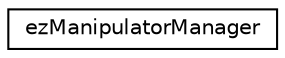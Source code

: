 digraph "Graphical Class Hierarchy"
{
 // LATEX_PDF_SIZE
  edge [fontname="Helvetica",fontsize="10",labelfontname="Helvetica",labelfontsize="10"];
  node [fontname="Helvetica",fontsize="10",shape=record];
  rankdir="LR";
  Node0 [label="ezManipulatorManager",height=0.2,width=0.4,color="black", fillcolor="white", style="filled",URL="$d7/dd4/classez_manipulator_manager.htm",tooltip=" "];
}
